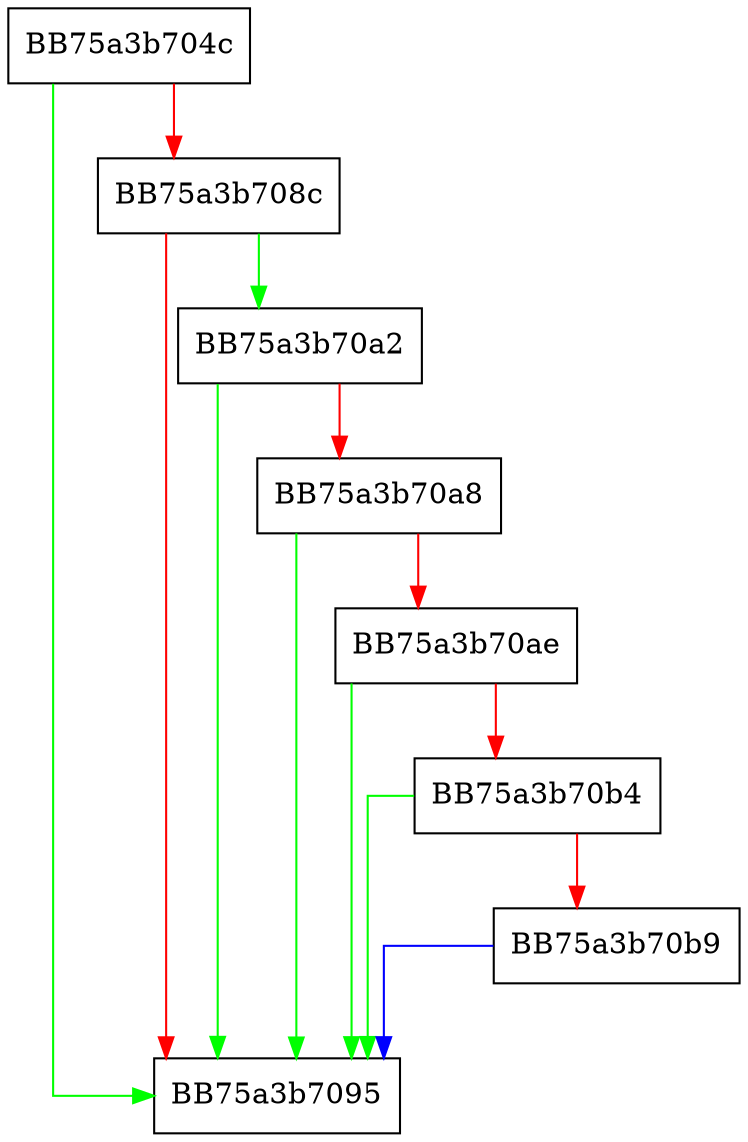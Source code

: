 digraph is_min_server_supported_cpu {
  node [shape="box"];
  graph [splines=ortho];
  BB75a3b704c -> BB75a3b7095 [color="green"];
  BB75a3b704c -> BB75a3b708c [color="red"];
  BB75a3b708c -> BB75a3b70a2 [color="green"];
  BB75a3b708c -> BB75a3b7095 [color="red"];
  BB75a3b70a2 -> BB75a3b7095 [color="green"];
  BB75a3b70a2 -> BB75a3b70a8 [color="red"];
  BB75a3b70a8 -> BB75a3b7095 [color="green"];
  BB75a3b70a8 -> BB75a3b70ae [color="red"];
  BB75a3b70ae -> BB75a3b7095 [color="green"];
  BB75a3b70ae -> BB75a3b70b4 [color="red"];
  BB75a3b70b4 -> BB75a3b7095 [color="green"];
  BB75a3b70b4 -> BB75a3b70b9 [color="red"];
  BB75a3b70b9 -> BB75a3b7095 [color="blue"];
}